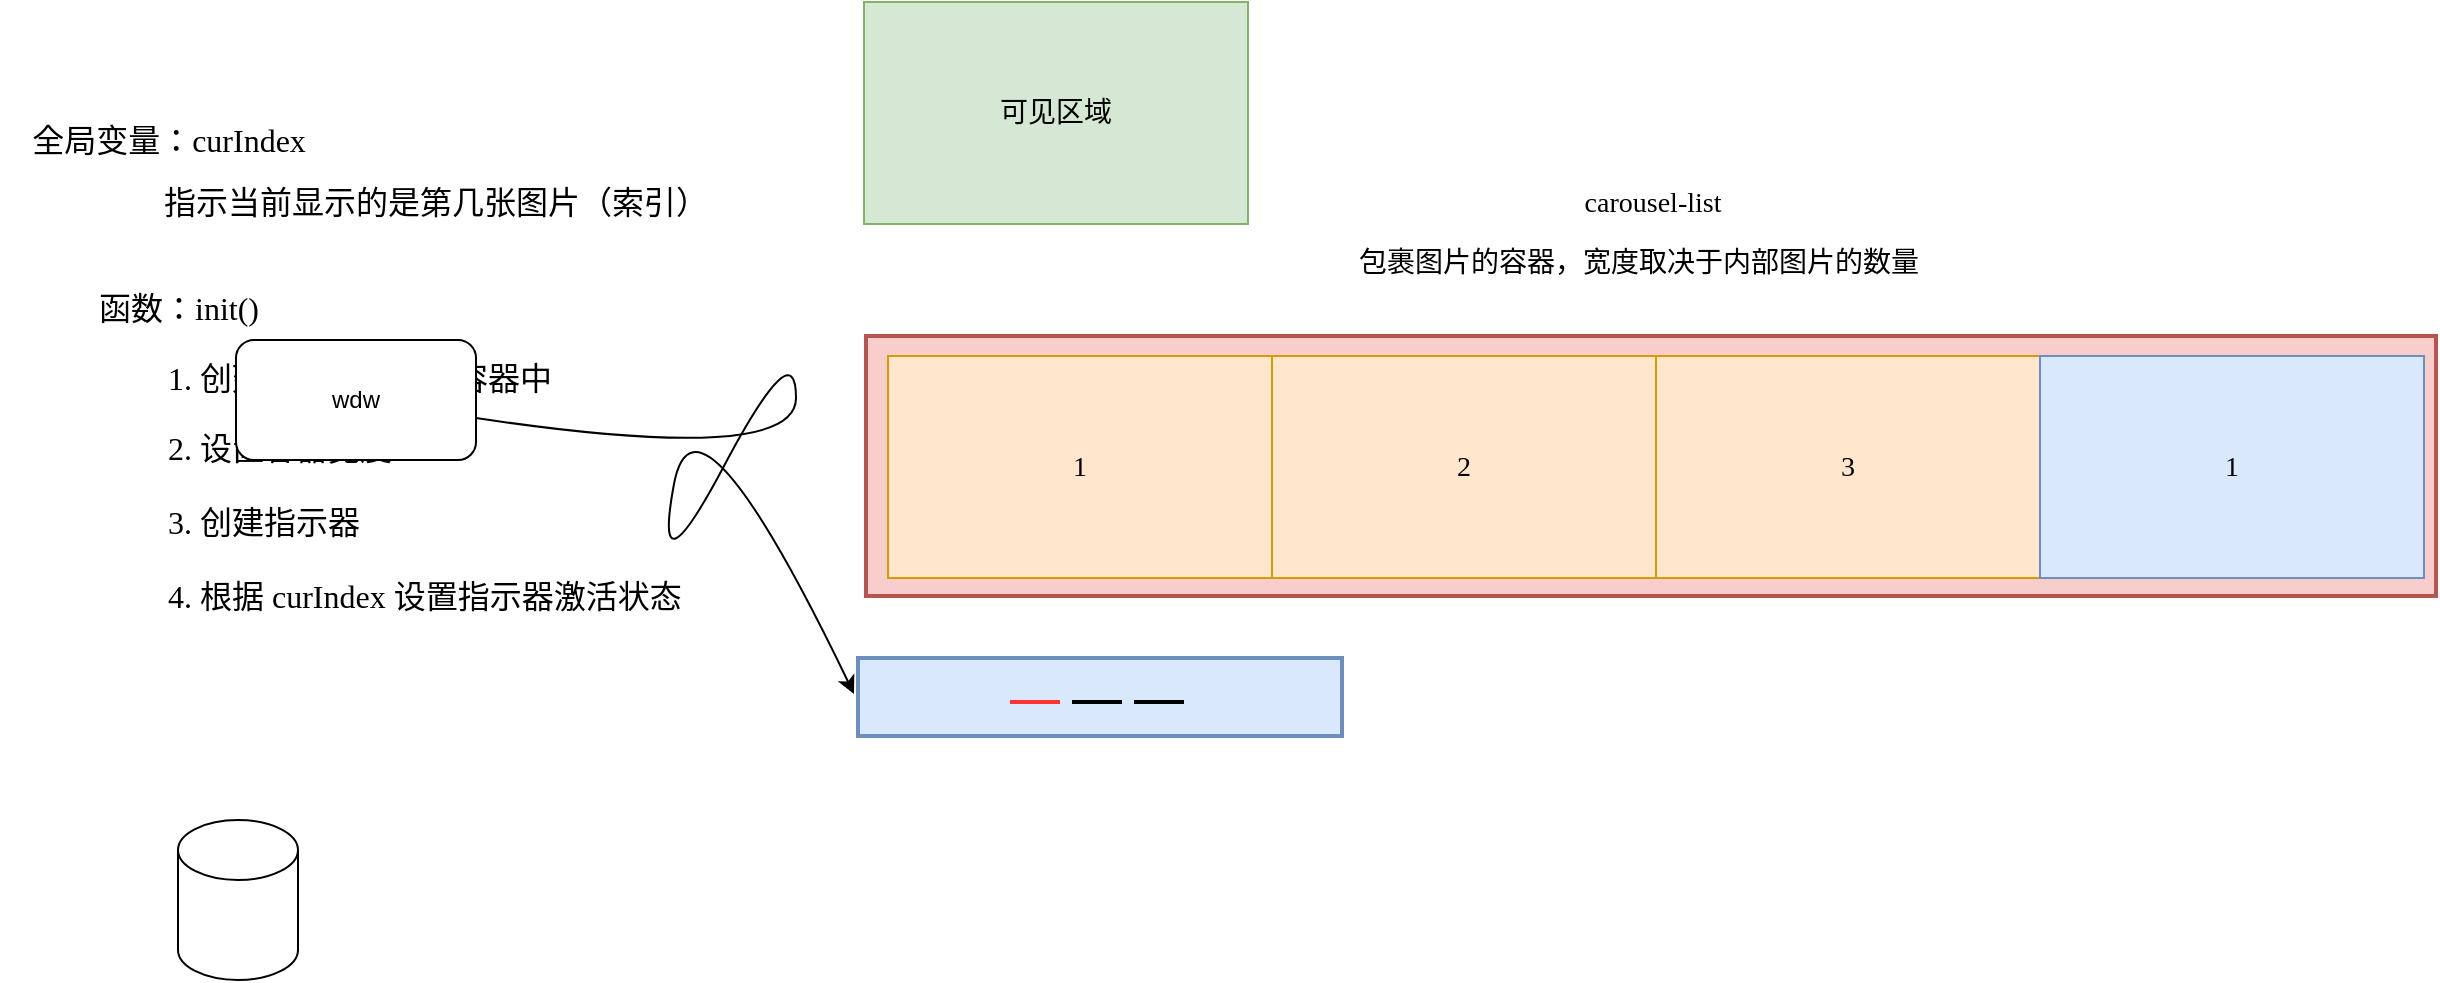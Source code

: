 <mxfile version="20.5.3" type="embed"><diagram id="tnzNllKzkknKBV63RN6f" name="第 1 页"><mxGraphModel dx="747" dy="409" grid="0" gridSize="10" guides="1" tooltips="1" connect="1" arrows="1" fold="1" page="1" pageScale="1" pageWidth="1800" pageHeight="700" background="#FFFFFF" math="0" shadow="0"><root><mxCell id="0"/><mxCell id="1" parent="0"/><mxCell id="24" value="carousel-list" style="text;html=1;align=center;verticalAlign=middle;resizable=0;points=[];autosize=1;strokeColor=none;fontFamily=Roboto Mono;fontSize=14;" parent="1" vertex="1"><mxGeometry x="1214" y="122" width="119" height="21" as="geometry"/></mxCell><mxCell id="25" value="包裹图片的容器，宽度取决于内部图片的数量" style="text;html=1;align=center;verticalAlign=middle;resizable=0;points=[];autosize=1;strokeColor=none;fontFamily=Roboto Mono;fontSize=14;" parent="1" vertex="1"><mxGeometry x="1122" y="152" width="290" height="21" as="geometry"/></mxCell><mxCell id="46" value="函数：init()" style="text;html=1;align=center;verticalAlign=middle;resizable=0;points=[];autosize=1;strokeColor=none;fontFamily=Roboto Mono;fontSize=16;" parent="1" vertex="1"><mxGeometry x="479" y="173" width="116" height="23" as="geometry"/></mxCell><mxCell id="47" value="1. 创建图片，添加到容器中" style="text;html=1;align=left;verticalAlign=middle;resizable=0;points=[];autosize=1;strokeColor=none;fontFamily=Roboto Mono;fontSize=16;" parent="1" vertex="1"><mxGeometry x="530" y="208" width="215" height="23" as="geometry"/></mxCell><mxCell id="48" value="2. 设置容器宽度" style="text;html=1;align=left;verticalAlign=middle;resizable=0;points=[];autosize=1;strokeColor=none;fontFamily=Roboto Mono;fontSize=16;" parent="1" vertex="1"><mxGeometry x="530" y="243" width="135" height="23" as="geometry"/></mxCell><mxCell id="49" value="3. 创建指示器" style="text;html=1;align=left;verticalAlign=middle;resizable=0;points=[];autosize=1;strokeColor=none;fontFamily=Roboto Mono;fontSize=16;" parent="1" vertex="1"><mxGeometry x="530" y="280" width="119" height="23" as="geometry"/></mxCell><mxCell id="50" value="可见区域" style="rounded=0;whiteSpace=wrap;html=1;fillColor=#d5e8d4;strokeColor=#82b366;fontFamily=Roboto Mono;fontSize=14;verticalAlign=middle;" parent="1" vertex="1"><mxGeometry x="880" y="32" width="192" height="111" as="geometry"/></mxCell><mxCell id="51" value="全局变量：curIndex" style="text;html=1;align=center;verticalAlign=middle;resizable=0;points=[];autosize=1;strokeColor=none;fontSize=16;labelBackgroundColor=none;fontFamily=Roboto Mono;" parent="1" vertex="1"><mxGeometry x="448" y="89" width="167" height="23" as="geometry"/></mxCell><mxCell id="53" value="指示当前显示的是第几张图片（索引）" style="text;html=1;align=left;verticalAlign=middle;resizable=0;points=[];autosize=1;strokeColor=none;fontSize=16;fontFamily=Roboto Mono;fontColor=#000000;" parent="1" vertex="1"><mxGeometry x="528" y="120" width="282" height="23" as="geometry"/></mxCell><mxCell id="55" value="" style="rounded=0;whiteSpace=wrap;html=1;fontFamily=Roboto Mono;fontSize=14;strokeColor=#6c8ebf;strokeWidth=2;fillColor=#dae8fc;verticalAlign=middle;" parent="1" vertex="1"><mxGeometry x="877" y="360" width="242" height="39" as="geometry"/></mxCell><mxCell id="56" value="" style="endArrow=none;html=1;fontFamily=Roboto Mono;fontSize=14;strokeWidth=2;verticalAlign=top;strokeColor=#FF3333;" parent="1" edge="1"><mxGeometry width="50" height="50" relative="1" as="geometry"><mxPoint x="953" y="382" as="sourcePoint"/><mxPoint x="978" y="382" as="targetPoint"/></mxGeometry></mxCell><mxCell id="57" value="" style="endArrow=none;html=1;fontFamily=Roboto Mono;fontSize=14;strokeWidth=2;verticalAlign=top;" parent="1" edge="1"><mxGeometry width="50" height="50" relative="1" as="geometry"><mxPoint x="984" y="382" as="sourcePoint"/><mxPoint x="1009" y="382" as="targetPoint"/></mxGeometry></mxCell><mxCell id="58" value="" style="endArrow=none;html=1;fontFamily=Roboto Mono;fontSize=14;strokeWidth=2;verticalAlign=top;fillColor=#f8cecc;" parent="1" edge="1"><mxGeometry width="50" height="50" relative="1" as="geometry"><mxPoint x="1015" y="382" as="sourcePoint"/><mxPoint x="1040" y="382" as="targetPoint"/></mxGeometry></mxCell><mxCell id="59" value="4. 根据 curIndex 设置指示器激活状态" style="text;html=1;align=left;verticalAlign=middle;resizable=0;points=[];autosize=1;strokeColor=none;fontFamily=Roboto Mono;fontSize=16;" parent="1" vertex="1"><mxGeometry x="530" y="317" width="311" height="23" as="geometry"/></mxCell><mxCell id="15" value="" style="rounded=0;whiteSpace=wrap;html=1;fontFamily=Roboto Mono;fontSize=14;strokeColor=#b85450;strokeWidth=2;fillColor=#f8cecc;verticalAlign=top;" parent="1" vertex="1"><mxGeometry x="881" y="199" width="785" height="130" as="geometry"/></mxCell><mxCell id="18" value="1" style="rounded=0;whiteSpace=wrap;html=1;fillColor=#ffe6cc;strokeColor=#d79b00;fontFamily=Roboto Mono;fontSize=14;verticalAlign=middle;" parent="1" vertex="1"><mxGeometry x="892" y="209" width="192" height="111" as="geometry"/></mxCell><mxCell id="19" value="2" style="rounded=0;whiteSpace=wrap;html=1;fillColor=#ffe6cc;strokeColor=#d79b00;fontFamily=Roboto Mono;fontSize=14;verticalAlign=middle;" parent="1" vertex="1"><mxGeometry x="1084" y="209" width="192" height="111" as="geometry"/></mxCell><mxCell id="20" value="&lt;span&gt;3&lt;/span&gt;" style="rounded=0;whiteSpace=wrap;html=1;fillColor=#ffe6cc;strokeColor=#d79b00;fontFamily=Roboto Mono;fontSize=14;verticalAlign=middle;" parent="1" vertex="1"><mxGeometry x="1276" y="209" width="192" height="111" as="geometry"/></mxCell><mxCell id="45" value="&lt;span&gt;1&lt;/span&gt;" style="rounded=0;whiteSpace=wrap;html=1;fillColor=#dae8fc;strokeColor=#6c8ebf;fontFamily=Roboto Mono;fontSize=14;verticalAlign=middle;" parent="1" vertex="1"><mxGeometry x="1468" y="209" width="192" height="111" as="geometry"/></mxCell><mxCell id="60" value="" style="shape=cylinder3;whiteSpace=wrap;html=1;boundedLbl=1;backgroundOutline=1;size=15;" vertex="1" parent="1"><mxGeometry x="537" y="441" width="60" height="80" as="geometry"/></mxCell><mxCell id="61" value="wdw" style="rounded=1;whiteSpace=wrap;html=1;" vertex="1" parent="1"><mxGeometry x="566" y="201" width="120" height="60" as="geometry"/></mxCell><mxCell id="62" value="" style="curved=1;endArrow=classic;html=1;rounded=0;" edge="1" parent="1" source="61"><mxGeometry width="50" height="50" relative="1" as="geometry"><mxPoint x="796" y="264" as="sourcePoint"/><mxPoint x="875" y="378" as="targetPoint"/><Array as="points"><mxPoint x="846" y="264"/><mxPoint x="846" y="196"/><mxPoint x="774" y="332"/><mxPoint x="796" y="214"/></Array></mxGeometry></mxCell></root></mxGraphModel></diagram></mxfile>